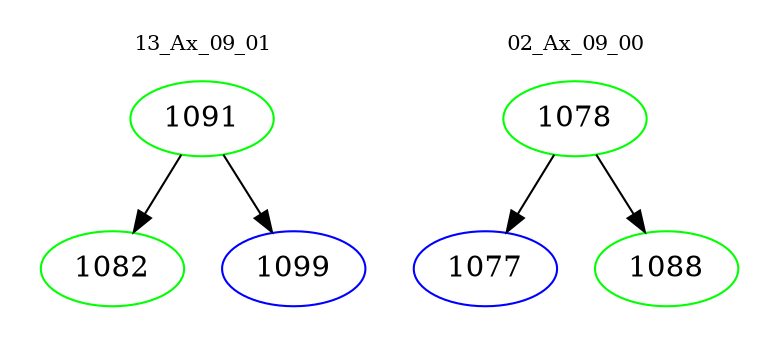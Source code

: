digraph{
subgraph cluster_0 {
color = white
label = "13_Ax_09_01";
fontsize=10;
T0_1091 [label="1091", color="green"]
T0_1091 -> T0_1082 [color="black"]
T0_1082 [label="1082", color="green"]
T0_1091 -> T0_1099 [color="black"]
T0_1099 [label="1099", color="blue"]
}
subgraph cluster_1 {
color = white
label = "02_Ax_09_00";
fontsize=10;
T1_1078 [label="1078", color="green"]
T1_1078 -> T1_1077 [color="black"]
T1_1077 [label="1077", color="blue"]
T1_1078 -> T1_1088 [color="black"]
T1_1088 [label="1088", color="green"]
}
}

